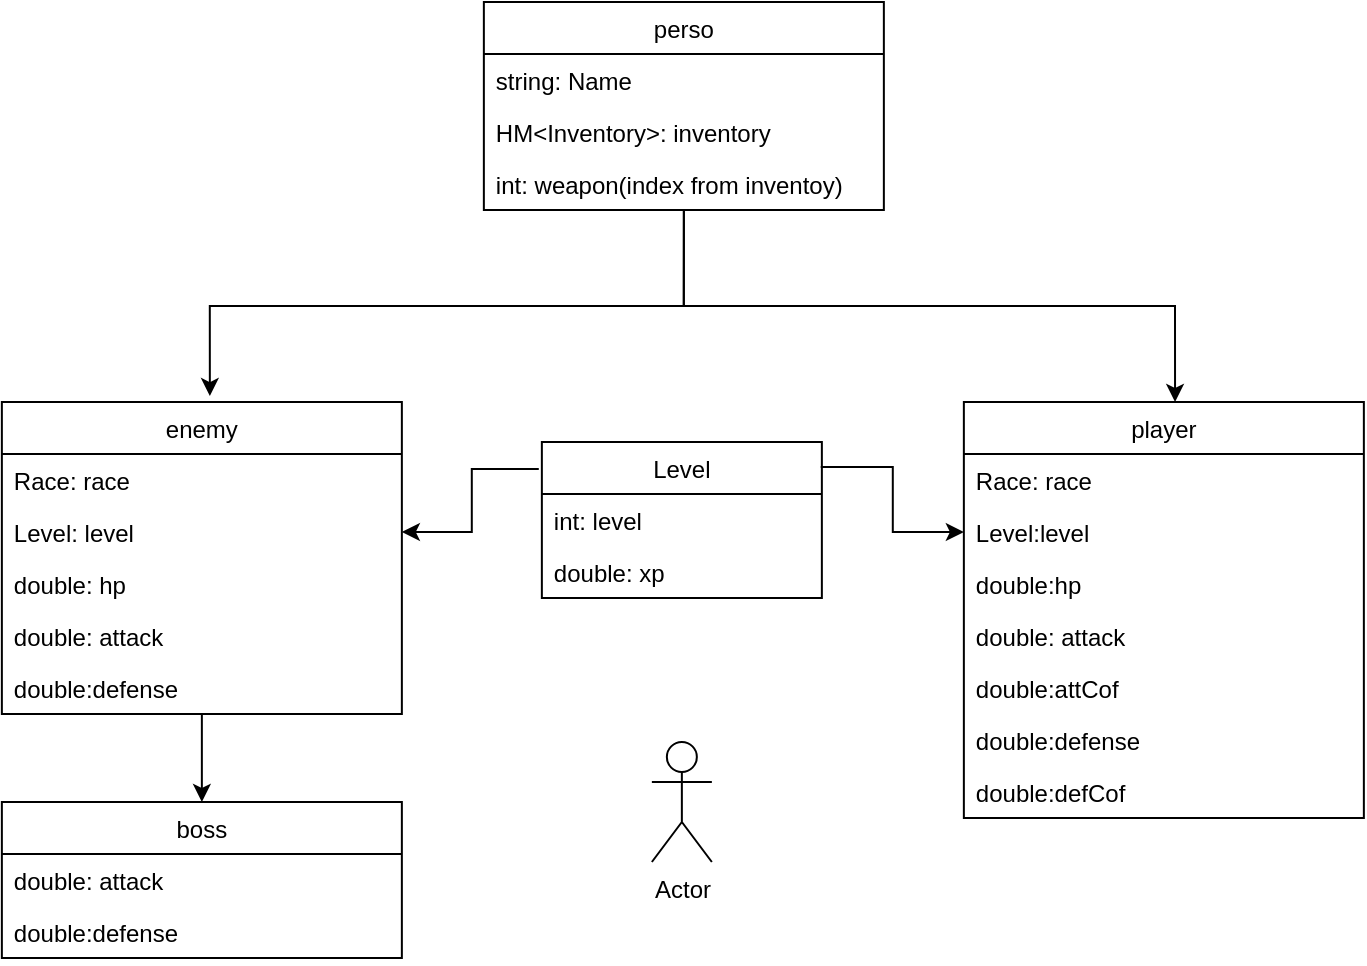 <mxfile version="20.5.3" type="embed" pages="3"><diagram id="C5RBs43oDa-KdzZeNtuy" name="person"><mxGraphModel dx="2220" dy="606" grid="1" gridSize="10" guides="1" tooltips="1" connect="1" arrows="1" fold="1" page="1" pageScale="1" pageWidth="827" pageHeight="1169" math="0" shadow="0"><root><mxCell id="WIyWlLk6GJQsqaUBKTNV-0"/><mxCell id="WIyWlLk6GJQsqaUBKTNV-1" parent="WIyWlLk6GJQsqaUBKTNV-0"/><mxCell id="73" style="edgeStyle=orthogonalEdgeStyle;rounded=0;orthogonalLoop=1;jettySize=auto;html=1;entryX=0.5;entryY=0;entryDx=0;entryDy=0;" parent="WIyWlLk6GJQsqaUBKTNV-1" edge="1"><mxGeometry relative="1" as="geometry"><mxPoint x="280.0" y="175.0" as="sourcePoint"/></mxGeometry></mxCell><mxCell id="336" style="edgeStyle=orthogonalEdgeStyle;rounded=0;orthogonalLoop=1;jettySize=auto;html=1;exitX=0.5;exitY=1;exitDx=0;exitDy=0;entryX=0.52;entryY=-0.019;entryDx=0;entryDy=0;entryPerimeter=0;" parent="WIyWlLk6GJQsqaUBKTNV-1" source="96" target="112" edge="1"><mxGeometry relative="1" as="geometry"/></mxCell><mxCell id="337" style="edgeStyle=orthogonalEdgeStyle;rounded=0;orthogonalLoop=1;jettySize=auto;html=1;exitX=0.5;exitY=1;exitDx=0;exitDy=0;entryX=0.528;entryY=0;entryDx=0;entryDy=0;entryPerimeter=0;" parent="WIyWlLk6GJQsqaUBKTNV-1" source="96" target="131" edge="1"><mxGeometry relative="1" as="geometry"/></mxCell><mxCell id="96" value="perso" style="swimlane;fontStyle=0;childLayout=stackLayout;horizontal=1;startSize=26;fillColor=none;horizontalStack=0;resizeParent=1;resizeParentMax=0;resizeLast=0;collapsible=1;marginBottom=0;" parent="WIyWlLk6GJQsqaUBKTNV-1" vertex="1"><mxGeometry x="320.93" y="170" width="200" height="104" as="geometry"/></mxCell><mxCell id="97" value="string: Name" style="text;strokeColor=none;fillColor=none;align=left;verticalAlign=top;spacingLeft=4;spacingRight=4;overflow=hidden;rotatable=0;points=[[0,0.5],[1,0.5]];portConstraint=eastwest;" parent="96" vertex="1"><mxGeometry y="26" width="200" height="26" as="geometry"/></mxCell><mxCell id="101" value="HM&lt;Inventory&gt;: inventory" style="text;strokeColor=none;fillColor=none;align=left;verticalAlign=top;spacingLeft=4;spacingRight=4;overflow=hidden;rotatable=0;points=[[0,0.5],[1,0.5]];portConstraint=eastwest;" parent="96" vertex="1"><mxGeometry y="52" width="200" height="26" as="geometry"/></mxCell><mxCell id="102" value="int: weapon(index from inventoy)" style="text;strokeColor=none;fillColor=none;align=left;verticalAlign=top;spacingLeft=4;spacingRight=4;overflow=hidden;rotatable=0;points=[[0,0.5],[1,0.5]];portConstraint=eastwest;" parent="96" vertex="1"><mxGeometry y="78" width="200" height="26" as="geometry"/></mxCell><mxCell id="151" value="" style="edgeStyle=orthogonalEdgeStyle;rounded=0;orthogonalLoop=1;jettySize=auto;html=1;" parent="WIyWlLk6GJQsqaUBKTNV-1" source="112" target="145" edge="1"><mxGeometry relative="1" as="geometry"/></mxCell><mxCell id="112" value="enemy" style="swimlane;fontStyle=0;childLayout=stackLayout;horizontal=1;startSize=26;fillColor=none;horizontalStack=0;resizeParent=1;resizeParentMax=0;resizeLast=0;collapsible=1;marginBottom=0;" parent="WIyWlLk6GJQsqaUBKTNV-1" vertex="1"><mxGeometry x="79.93" y="370" width="200" height="156" as="geometry"/></mxCell><mxCell id="117" value="Race: race" style="text;strokeColor=none;fillColor=none;align=left;verticalAlign=top;spacingLeft=4;spacingRight=4;overflow=hidden;rotatable=0;points=[[0,0.5],[1,0.5]];portConstraint=eastwest;" parent="112" vertex="1"><mxGeometry y="26" width="200" height="26" as="geometry"/></mxCell><mxCell id="98" value="Level: level" style="text;strokeColor=none;fillColor=none;align=left;verticalAlign=top;spacingLeft=4;spacingRight=4;overflow=hidden;rotatable=0;points=[[0,0.5],[1,0.5]];portConstraint=eastwest;" parent="112" vertex="1"><mxGeometry y="52" width="200" height="26" as="geometry"/></mxCell><mxCell id="99" value="double: hp" style="text;strokeColor=none;fillColor=none;align=left;verticalAlign=top;spacingLeft=4;spacingRight=4;overflow=hidden;rotatable=0;points=[[0,0.5],[1,0.5]];portConstraint=eastwest;" parent="112" vertex="1"><mxGeometry y="78" width="200" height="26" as="geometry"/></mxCell><mxCell id="127" value="double: attack" style="text;strokeColor=none;fillColor=none;align=left;verticalAlign=top;spacingLeft=4;spacingRight=4;overflow=hidden;rotatable=0;points=[[0,0.5],[1,0.5]];portConstraint=eastwest;" parent="112" vertex="1"><mxGeometry y="104" width="200" height="26" as="geometry"/></mxCell><mxCell id="129" value="double:defense" style="text;strokeColor=none;fillColor=none;align=left;verticalAlign=top;spacingLeft=4;spacingRight=4;overflow=hidden;rotatable=0;points=[[0,0.5],[1,0.5]];portConstraint=eastwest;" parent="112" vertex="1"><mxGeometry y="130" width="200" height="26" as="geometry"/></mxCell><mxCell id="131" value="player" style="swimlane;fontStyle=0;childLayout=stackLayout;horizontal=1;startSize=26;fillColor=none;horizontalStack=0;resizeParent=1;resizeParentMax=0;resizeLast=0;collapsible=1;marginBottom=0;" parent="WIyWlLk6GJQsqaUBKTNV-1" vertex="1"><mxGeometry x="560.93" y="370" width="200" height="208" as="geometry"/></mxCell><mxCell id="132" value="Race: race" style="text;strokeColor=none;fillColor=none;align=left;verticalAlign=top;spacingLeft=4;spacingRight=4;overflow=hidden;rotatable=0;points=[[0,0.5],[1,0.5]];portConstraint=eastwest;" parent="131" vertex="1"><mxGeometry y="26" width="200" height="26" as="geometry"/></mxCell><mxCell id="325" value="Level:level" style="text;strokeColor=none;fillColor=none;align=left;verticalAlign=top;spacingLeft=4;spacingRight=4;overflow=hidden;rotatable=0;points=[[0,0.5],[1,0.5]];portConstraint=eastwest;" parent="131" vertex="1"><mxGeometry y="52" width="200" height="26" as="geometry"/></mxCell><mxCell id="xANGY-mDnd3-DUMO9tf_-337" value="double:hp" style="text;strokeColor=none;fillColor=none;align=left;verticalAlign=top;spacingLeft=4;spacingRight=4;overflow=hidden;rotatable=0;points=[[0,0.5],[1,0.5]];portConstraint=eastwest;" parent="131" vertex="1"><mxGeometry y="78" width="200" height="26" as="geometry"/></mxCell><mxCell id="133" value="double: attack" style="text;strokeColor=none;fillColor=none;align=left;verticalAlign=top;spacingLeft=4;spacingRight=4;overflow=hidden;rotatable=0;points=[[0,0.5],[1,0.5]];portConstraint=eastwest;" parent="131" vertex="1"><mxGeometry y="104" width="200" height="26" as="geometry"/></mxCell><mxCell id="134" value="double:attCof" style="text;strokeColor=none;fillColor=none;align=left;verticalAlign=top;spacingLeft=4;spacingRight=4;overflow=hidden;rotatable=0;points=[[0,0.5],[1,0.5]];portConstraint=eastwest;" parent="131" vertex="1"><mxGeometry y="130" width="200" height="26" as="geometry"/></mxCell><mxCell id="135" value="double:defense" style="text;strokeColor=none;fillColor=none;align=left;verticalAlign=top;spacingLeft=4;spacingRight=4;overflow=hidden;rotatable=0;points=[[0,0.5],[1,0.5]];portConstraint=eastwest;" parent="131" vertex="1"><mxGeometry y="156" width="200" height="26" as="geometry"/></mxCell><mxCell id="136" value="double:defCof" style="text;strokeColor=none;fillColor=none;align=left;verticalAlign=top;spacingLeft=4;spacingRight=4;overflow=hidden;rotatable=0;points=[[0,0.5],[1,0.5]];portConstraint=eastwest;" parent="131" vertex="1"><mxGeometry y="182" width="200" height="26" as="geometry"/></mxCell><mxCell id="145" value="boss" style="swimlane;fontStyle=0;childLayout=stackLayout;horizontal=1;startSize=26;fillColor=none;horizontalStack=0;resizeParent=1;resizeParentMax=0;resizeLast=0;collapsible=1;marginBottom=0;" parent="WIyWlLk6GJQsqaUBKTNV-1" vertex="1"><mxGeometry x="79.93" y="570" width="200" height="78" as="geometry"/></mxCell><mxCell id="147" value="double: attack" style="text;strokeColor=none;fillColor=none;align=left;verticalAlign=top;spacingLeft=4;spacingRight=4;overflow=hidden;rotatable=0;points=[[0,0.5],[1,0.5]];portConstraint=eastwest;" parent="145" vertex="1"><mxGeometry y="26" width="200" height="26" as="geometry"/></mxCell><mxCell id="149" value="double:defense" style="text;strokeColor=none;fillColor=none;align=left;verticalAlign=top;spacingLeft=4;spacingRight=4;overflow=hidden;rotatable=0;points=[[0,0.5],[1,0.5]];portConstraint=eastwest;" parent="145" vertex="1"><mxGeometry y="52" width="200" height="26" as="geometry"/></mxCell><mxCell id="334" style="edgeStyle=orthogonalEdgeStyle;rounded=0;orthogonalLoop=1;jettySize=auto;html=1;exitX=-0.011;exitY=0.173;exitDx=0;exitDy=0;entryX=1;entryY=0.5;entryDx=0;entryDy=0;exitPerimeter=0;" parent="WIyWlLk6GJQsqaUBKTNV-1" source="326" target="98" edge="1"><mxGeometry relative="1" as="geometry"/></mxCell><mxCell id="335" style="edgeStyle=orthogonalEdgeStyle;rounded=0;orthogonalLoop=1;jettySize=auto;html=1;exitX=0.996;exitY=0.16;exitDx=0;exitDy=0;entryX=0;entryY=0.5;entryDx=0;entryDy=0;exitPerimeter=0;" parent="WIyWlLk6GJQsqaUBKTNV-1" source="326" target="325" edge="1"><mxGeometry relative="1" as="geometry"/></mxCell><mxCell id="326" value="Level" style="swimlane;fontStyle=0;childLayout=stackLayout;horizontal=1;startSize=26;fillColor=none;horizontalStack=0;resizeParent=1;resizeParentMax=0;resizeLast=0;collapsible=1;marginBottom=0;" parent="WIyWlLk6GJQsqaUBKTNV-1" vertex="1"><mxGeometry x="349.93" y="390" width="140" height="78" as="geometry"/></mxCell><mxCell id="327" value="int: level" style="text;strokeColor=none;fillColor=none;align=left;verticalAlign=top;spacingLeft=4;spacingRight=4;overflow=hidden;rotatable=0;points=[[0,0.5],[1,0.5]];portConstraint=eastwest;" parent="326" vertex="1"><mxGeometry y="26" width="140" height="26" as="geometry"/></mxCell><mxCell id="328" value="double: xp" style="text;strokeColor=none;fillColor=none;align=left;verticalAlign=top;spacingLeft=4;spacingRight=4;overflow=hidden;rotatable=0;points=[[0,0.5],[1,0.5]];portConstraint=eastwest;" parent="326" vertex="1"><mxGeometry y="52" width="140" height="26" as="geometry"/></mxCell><mxCell id="lFHYyqauc991xJf7eCY5-337" value="Actor" style="shape=umlActor;verticalLabelPosition=bottom;verticalAlign=top;html=1;" parent="WIyWlLk6GJQsqaUBKTNV-1" vertex="1"><mxGeometry x="404.93" y="540" width="30" height="60" as="geometry"/></mxCell></root></mxGraphModel></diagram><diagram id="duWiw703bRfVZkbHXo8S" name="Inventory(weapon,UItems)"><mxGraphModel dx="3070" dy="606" grid="1" gridSize="10" guides="1" tooltips="1" connect="1" arrows="1" fold="1" page="1" pageScale="1" pageWidth="850" pageHeight="1100" math="0" shadow="0"><root><mxCell id="0"/><mxCell id="1" parent="0"/><mxCell id="lkY52QnpI_cOLhnNYV2R-1" value="Axe" style="swimlane;fontStyle=0;childLayout=stackLayout;horizontal=1;startSize=26;fillColor=none;horizontalStack=0;resizeParent=1;resizeParentMax=0;resizeLast=0;collapsible=1;marginBottom=0;" parent="1" vertex="1"><mxGeometry x="-100" y="680" width="140" height="52" as="geometry"/></mxCell><mxCell id="lkY52QnpI_cOLhnNYV2R-2" value="double: attack 2.0" style="text;strokeColor=none;fillColor=none;align=left;verticalAlign=top;spacingLeft=4;spacingRight=4;overflow=hidden;rotatable=0;points=[[0,0.5],[1,0.5]];portConstraint=eastwest;" parent="lkY52QnpI_cOLhnNYV2R-1" vertex="1"><mxGeometry y="26" width="140" height="26" as="geometry"/></mxCell><mxCell id="lkY52QnpI_cOLhnNYV2R-3" value="Sword" style="swimlane;fontStyle=0;childLayout=stackLayout;horizontal=1;startSize=26;fillColor=none;horizontalStack=0;resizeParent=1;resizeParentMax=0;resizeLast=0;collapsible=1;marginBottom=0;" parent="1" vertex="1"><mxGeometry x="-240" y="680" width="140" height="52" as="geometry"/></mxCell><mxCell id="lkY52QnpI_cOLhnNYV2R-4" value="double: attack 4.0" style="text;strokeColor=none;fillColor=none;align=left;verticalAlign=top;spacingLeft=4;spacingRight=4;overflow=hidden;rotatable=0;points=[[0,0.5],[1,0.5]];portConstraint=eastwest;" parent="lkY52QnpI_cOLhnNYV2R-3" vertex="1"><mxGeometry y="26" width="140" height="26" as="geometry"/></mxCell><mxCell id="lkY52QnpI_cOLhnNYV2R-5" value="baculus" style="swimlane;fontStyle=0;childLayout=stackLayout;horizontal=1;startSize=26;fillColor=none;horizontalStack=0;resizeParent=1;resizeParentMax=0;resizeLast=0;collapsible=1;marginBottom=0;" parent="1" vertex="1"><mxGeometry x="-380" y="680" width="140" height="52" as="geometry"/></mxCell><mxCell id="lkY52QnpI_cOLhnNYV2R-6" value="double: attack 3.0" style="text;strokeColor=none;fillColor=none;align=left;verticalAlign=top;spacingLeft=4;spacingRight=4;overflow=hidden;rotatable=0;points=[[0,0.5],[1,0.5]];portConstraint=eastwest;" parent="lkY52QnpI_cOLhnNYV2R-5" vertex="1"><mxGeometry y="26" width="140" height="26" as="geometry"/></mxCell><mxCell id="lkY52QnpI_cOLhnNYV2R-7" value="Hammer" style="swimlane;fontStyle=0;childLayout=stackLayout;horizontal=1;startSize=26;fillColor=none;horizontalStack=0;resizeParent=1;resizeParentMax=0;resizeLast=0;collapsible=1;marginBottom=0;" parent="1" vertex="1"><mxGeometry x="-520" y="680" width="140" height="52" as="geometry"/></mxCell><mxCell id="lkY52QnpI_cOLhnNYV2R-8" value="double: attack 3.0" style="text;strokeColor=none;fillColor=none;align=left;verticalAlign=top;spacingLeft=4;spacingRight=4;overflow=hidden;rotatable=0;points=[[0,0.5],[1,0.5]];portConstraint=eastwest;" parent="lkY52QnpI_cOLhnNYV2R-7" vertex="1"><mxGeometry y="26" width="140" height="26" as="geometry"/></mxCell><mxCell id="lkY52QnpI_cOLhnNYV2R-9" style="edgeStyle=orthogonalEdgeStyle;rounded=0;orthogonalLoop=1;jettySize=auto;html=1;exitX=0.5;exitY=1;exitDx=0;exitDy=0;entryX=0.5;entryY=0;entryDx=0;entryDy=0;" parent="1" source="lkY52QnpI_cOLhnNYV2R-11" target="lkY52QnpI_cOLhnNYV2R-13" edge="1"><mxGeometry relative="1" as="geometry"/></mxCell><mxCell id="lkY52QnpI_cOLhnNYV2R-10" style="edgeStyle=orthogonalEdgeStyle;rounded=0;orthogonalLoop=1;jettySize=auto;html=1;exitX=0.5;exitY=1;exitDx=0;exitDy=0;entryX=0.5;entryY=0;entryDx=0;entryDy=0;" parent="1" source="lkY52QnpI_cOLhnNYV2R-11" target="lkY52QnpI_cOLhnNYV2R-21" edge="1"><mxGeometry relative="1" as="geometry"/></mxCell><mxCell id="lkY52QnpI_cOLhnNYV2R-11" value="«interface»&lt;br&gt;&lt;b&gt;Inventory&lt;/b&gt;" style="html=1;" parent="1" vertex="1"><mxGeometry x="80" y="330" width="110" height="60" as="geometry"/></mxCell><mxCell id="lkY52QnpI_cOLhnNYV2R-12" style="edgeStyle=orthogonalEdgeStyle;rounded=0;orthogonalLoop=1;jettySize=auto;html=1;exitX=0.5;exitY=1;exitDx=0;exitDy=0;entryX=1;entryY=0;entryDx=0;entryDy=0;" parent="1" source="lkY52QnpI_cOLhnNYV2R-13" target="lkY52QnpI_cOLhnNYV2R-5" edge="1"><mxGeometry relative="1" as="geometry"/></mxCell><mxCell id="lkY52QnpI_cOLhnNYV2R-13" value="interface weapon" style="swimlane;fontStyle=0;childLayout=stackLayout;horizontal=1;startSize=26;fillColor=none;horizontalStack=0;resizeParent=1;resizeParentMax=0;resizeLast=0;collapsible=1;marginBottom=0;" parent="1" vertex="1"><mxGeometry x="-40" y="470" width="140" height="130" as="geometry"/></mxCell><mxCell id="lkY52QnpI_cOLhnNYV2R-14" value="int: lvl" style="text;strokeColor=none;fillColor=none;align=left;verticalAlign=top;spacingLeft=4;spacingRight=4;overflow=hidden;rotatable=0;points=[[0,0.5],[1,0.5]];portConstraint=eastwest;" parent="lkY52QnpI_cOLhnNYV2R-13" vertex="1"><mxGeometry y="26" width="140" height="26" as="geometry"/></mxCell><mxCell id="lkY52QnpI_cOLhnNYV2R-15" value="double: hp" style="text;strokeColor=none;fillColor=none;align=left;verticalAlign=top;spacingLeft=4;spacingRight=4;overflow=hidden;rotatable=0;points=[[0,0.5],[1,0.5]];portConstraint=eastwest;" parent="lkY52QnpI_cOLhnNYV2R-13" vertex="1"><mxGeometry y="52" width="140" height="26" as="geometry"/></mxCell><mxCell id="lkY52QnpI_cOLhnNYV2R-16" value="double: attCof" style="text;strokeColor=none;fillColor=none;align=left;verticalAlign=top;spacingLeft=4;spacingRight=4;overflow=hidden;rotatable=0;points=[[0,0.5],[1,0.5]];portConstraint=eastwest;" parent="lkY52QnpI_cOLhnNYV2R-13" vertex="1"><mxGeometry y="78" width="140" height="26" as="geometry"/></mxCell><mxCell id="lkY52QnpI_cOLhnNYV2R-17" value="double: hpCof" style="text;strokeColor=none;fillColor=none;align=left;verticalAlign=top;spacingLeft=4;spacingRight=4;overflow=hidden;rotatable=0;points=[[0,0.5],[1,0.5]];portConstraint=eastwest;" parent="lkY52QnpI_cOLhnNYV2R-13" vertex="1"><mxGeometry y="104" width="140" height="26" as="geometry"/></mxCell><mxCell id="lkY52QnpI_cOLhnNYV2R-18" style="edgeStyle=orthogonalEdgeStyle;rounded=0;orthogonalLoop=1;jettySize=auto;html=1;exitX=0.5;exitY=1;exitDx=0;exitDy=0;entryX=0.5;entryY=0;entryDx=0;entryDy=0;" parent="1" source="lkY52QnpI_cOLhnNYV2R-21" target="lkY52QnpI_cOLhnNYV2R-23" edge="1"><mxGeometry relative="1" as="geometry"/></mxCell><mxCell id="lkY52QnpI_cOLhnNYV2R-19" style="edgeStyle=orthogonalEdgeStyle;rounded=0;orthogonalLoop=1;jettySize=auto;html=1;exitX=0.5;exitY=1;exitDx=0;exitDy=0;entryX=0.5;entryY=0;entryDx=0;entryDy=0;" parent="1" source="lkY52QnpI_cOLhnNYV2R-21" target="lkY52QnpI_cOLhnNYV2R-25" edge="1"><mxGeometry relative="1" as="geometry"/></mxCell><mxCell id="lkY52QnpI_cOLhnNYV2R-20" style="edgeStyle=orthogonalEdgeStyle;rounded=0;orthogonalLoop=1;jettySize=auto;html=1;exitX=0.5;exitY=1;exitDx=0;exitDy=0;entryX=0.5;entryY=0;entryDx=0;entryDy=0;" parent="1" source="lkY52QnpI_cOLhnNYV2R-21" target="lkY52QnpI_cOLhnNYV2R-27" edge="1"><mxGeometry relative="1" as="geometry"/></mxCell><mxCell id="lkY52QnpI_cOLhnNYV2R-21" value="interface UItems" style="swimlane;fontStyle=0;childLayout=stackLayout;horizontal=1;startSize=26;fillColor=none;horizontalStack=0;resizeParent=1;resizeParentMax=0;resizeLast=0;collapsible=1;marginBottom=0;" parent="1" vertex="1"><mxGeometry x="149" y="470" width="140" height="52" as="geometry"/></mxCell><mxCell id="lkY52QnpI_cOLhnNYV2R-22" value="int: coolDown(s)" style="text;strokeColor=none;fillColor=none;align=left;verticalAlign=top;spacingLeft=4;spacingRight=4;overflow=hidden;rotatable=0;points=[[0,0.5],[1,0.5]];portConstraint=eastwest;" parent="lkY52QnpI_cOLhnNYV2R-21" vertex="1"><mxGeometry y="26" width="140" height="26" as="geometry"/></mxCell><mxCell id="lkY52QnpI_cOLhnNYV2R-23" value="heal poison" style="swimlane;fontStyle=0;childLayout=stackLayout;horizontal=1;startSize=26;fillColor=none;horizontalStack=0;resizeParent=1;resizeParentMax=0;resizeLast=0;collapsible=1;marginBottom=0;" parent="1" vertex="1"><mxGeometry x="149" y="570" width="140" height="52" as="geometry"/></mxCell><mxCell id="lkY52QnpI_cOLhnNYV2R-24" value="int: ToHeal" style="text;strokeColor=none;fillColor=none;align=left;verticalAlign=top;spacingLeft=4;spacingRight=4;overflow=hidden;rotatable=0;points=[[0,0.5],[1,0.5]];portConstraint=eastwest;" parent="lkY52QnpI_cOLhnNYV2R-23" vertex="1"><mxGeometry y="26" width="140" height="26" as="geometry"/></mxCell><mxCell id="lkY52QnpI_cOLhnNYV2R-25" value="attack poison" style="swimlane;fontStyle=0;childLayout=stackLayout;horizontal=1;startSize=26;fillColor=none;horizontalStack=0;resizeParent=1;resizeParentMax=0;resizeLast=0;collapsible=1;marginBottom=0;" parent="1" vertex="1"><mxGeometry x="289" y="570" width="140" height="52" as="geometry"/></mxCell><mxCell id="lkY52QnpI_cOLhnNYV2R-26" value="double: ToAtk" style="text;strokeColor=none;fillColor=none;align=left;verticalAlign=top;spacingLeft=4;spacingRight=4;overflow=hidden;rotatable=0;points=[[0,0.5],[1,0.5]];portConstraint=eastwest;" parent="lkY52QnpI_cOLhnNYV2R-25" vertex="1"><mxGeometry y="26" width="140" height="26" as="geometry"/></mxCell><mxCell id="lkY52QnpI_cOLhnNYV2R-27" value="defence poison" style="swimlane;fontStyle=0;childLayout=stackLayout;horizontal=1;startSize=26;fillColor=none;horizontalStack=0;resizeParent=1;resizeParentMax=0;resizeLast=0;collapsible=1;marginBottom=0;" parent="1" vertex="1"><mxGeometry x="430" y="570" width="140" height="52" as="geometry"/></mxCell><mxCell id="lkY52QnpI_cOLhnNYV2R-28" value="double: ToDef" style="text;strokeColor=none;fillColor=none;align=left;verticalAlign=top;spacingLeft=4;spacingRight=4;overflow=hidden;rotatable=0;points=[[0,0.5],[1,0.5]];portConstraint=eastwest;" parent="lkY52QnpI_cOLhnNYV2R-27" vertex="1"><mxGeometry y="26" width="140" height="26" as="geometry"/></mxCell><mxCell id="YFVmR63cWwjQO9s-d1Ht-1" value="Actor" style="shape=umlActor;verticalLabelPosition=bottom;verticalAlign=top;html=1;outlineConnect=0;" vertex="1" parent="1"><mxGeometry x="-325" y="390" width="30" height="60" as="geometry"/></mxCell></root></mxGraphModel></diagram><diagram id="chtflK9mRNw5Y9Tt7oOp" name="rase"><mxGraphModel dx="1279" dy="534" grid="1" gridSize="10" guides="1" tooltips="1" connect="1" arrows="1" fold="1" page="1" pageScale="1" pageWidth="850" pageHeight="1100" math="0" shadow="0"><root><mxCell id="0"/><mxCell id="1" parent="0"/><mxCell id="2P50frNc_rhibCdpYmj--1" value="Human" style="swimlane;fontStyle=1;align=center;verticalAlign=top;childLayout=stackLayout;horizontal=1;startSize=26;horizontalStack=0;resizeParent=1;resizeParentMax=0;resizeLast=0;collapsible=1;marginBottom=0;" vertex="1" parent="1"><mxGeometry x="110" y="360" width="160" height="208" as="geometry"/></mxCell><mxCell id="2P50frNc_rhibCdpYmj--2" value="slots in inv: 10" style="text;strokeColor=none;fillColor=none;align=left;verticalAlign=top;spacingLeft=4;spacingRight=4;overflow=hidden;rotatable=0;points=[[0,0.5],[1,0.5]];portConstraint=eastwest;" vertex="1" parent="2P50frNc_rhibCdpYmj--1"><mxGeometry y="26" width="160" height="26" as="geometry"/></mxCell><mxCell id="2P50frNc_rhibCdpYmj--3" value="hp: 100.0" style="text;strokeColor=none;fillColor=none;align=left;verticalAlign=top;spacingLeft=4;spacingRight=4;overflow=hidden;rotatable=0;points=[[0,0.5],[1,0.5]];portConstraint=eastwest;" vertex="1" parent="2P50frNc_rhibCdpYmj--1"><mxGeometry y="52" width="160" height="26" as="geometry"/></mxCell><mxCell id="2P50frNc_rhibCdpYmj--4" value="hp for lvl: x1.1" style="text;strokeColor=none;fillColor=none;align=left;verticalAlign=top;spacingLeft=4;spacingRight=4;overflow=hidden;rotatable=0;points=[[0,0.5],[1,0.5]];portConstraint=eastwest;" vertex="1" parent="2P50frNc_rhibCdpYmj--1"><mxGeometry y="78" width="160" height="26" as="geometry"/></mxCell><mxCell id="2P50frNc_rhibCdpYmj--5" value="Attack: 1.0" style="text;strokeColor=none;fillColor=none;align=left;verticalAlign=top;spacingLeft=4;spacingRight=4;overflow=hidden;rotatable=0;points=[[0,0.5],[1,0.5]];portConstraint=eastwest;" vertex="1" parent="2P50frNc_rhibCdpYmj--1"><mxGeometry y="104" width="160" height="26" as="geometry"/></mxCell><mxCell id="2P50frNc_rhibCdpYmj--6" value="atk for lvl: x2.0" style="text;strokeColor=none;fillColor=none;align=left;verticalAlign=top;spacingLeft=4;spacingRight=4;overflow=hidden;rotatable=0;points=[[0,0.5],[1,0.5]];portConstraint=eastwest;" vertex="1" parent="2P50frNc_rhibCdpYmj--1"><mxGeometry y="130" width="160" height="26" as="geometry"/></mxCell><mxCell id="2P50frNc_rhibCdpYmj--7" value="def: 5.0" style="text;strokeColor=none;fillColor=none;align=left;verticalAlign=top;spacingLeft=4;spacingRight=4;overflow=hidden;rotatable=0;points=[[0,0.5],[1,0.5]];portConstraint=eastwest;" vertex="1" parent="2P50frNc_rhibCdpYmj--1"><mxGeometry y="156" width="160" height="26" as="geometry"/></mxCell><mxCell id="2P50frNc_rhibCdpYmj--8" value="def for lvl: x1.5" style="text;strokeColor=none;fillColor=none;align=left;verticalAlign=top;spacingLeft=4;spacingRight=4;overflow=hidden;rotatable=0;points=[[0,0.5],[1,0.5]];portConstraint=eastwest;" vertex="1" parent="2P50frNc_rhibCdpYmj--1"><mxGeometry y="182" width="160" height="26" as="geometry"/></mxCell><mxCell id="2P50frNc_rhibCdpYmj--9" value="gnome" style="swimlane;fontStyle=1;align=center;verticalAlign=top;childLayout=stackLayout;horizontal=1;startSize=26;horizontalStack=0;resizeParent=1;resizeParentMax=0;resizeLast=0;collapsible=1;marginBottom=0;" vertex="1" parent="1"><mxGeometry x="270" y="360" width="160" height="208" as="geometry"/></mxCell><mxCell id="2P50frNc_rhibCdpYmj--10" value="slots in inv: 7" style="text;strokeColor=none;fillColor=none;align=left;verticalAlign=top;spacingLeft=4;spacingRight=4;overflow=hidden;rotatable=0;points=[[0,0.5],[1,0.5]];portConstraint=eastwest;" vertex="1" parent="2P50frNc_rhibCdpYmj--9"><mxGeometry y="26" width="160" height="26" as="geometry"/></mxCell><mxCell id="2P50frNc_rhibCdpYmj--11" value="hp: 120.0" style="text;strokeColor=none;fillColor=none;align=left;verticalAlign=top;spacingLeft=4;spacingRight=4;overflow=hidden;rotatable=0;points=[[0,0.5],[1,0.5]];portConstraint=eastwest;" vertex="1" parent="2P50frNc_rhibCdpYmj--9"><mxGeometry y="52" width="160" height="26" as="geometry"/></mxCell><mxCell id="2P50frNc_rhibCdpYmj--12" value="hp for lvl: x1.5" style="text;strokeColor=none;fillColor=none;align=left;verticalAlign=top;spacingLeft=4;spacingRight=4;overflow=hidden;rotatable=0;points=[[0,0.5],[1,0.5]];portConstraint=eastwest;" vertex="1" parent="2P50frNc_rhibCdpYmj--9"><mxGeometry y="78" width="160" height="26" as="geometry"/></mxCell><mxCell id="2P50frNc_rhibCdpYmj--13" value="Attack: 3.0" style="text;strokeColor=none;fillColor=none;align=left;verticalAlign=top;spacingLeft=4;spacingRight=4;overflow=hidden;rotatable=0;points=[[0,0.5],[1,0.5]];portConstraint=eastwest;" vertex="1" parent="2P50frNc_rhibCdpYmj--9"><mxGeometry y="104" width="160" height="26" as="geometry"/></mxCell><mxCell id="2P50frNc_rhibCdpYmj--14" value="atk for lvl: x1.5" style="text;strokeColor=none;fillColor=none;align=left;verticalAlign=top;spacingLeft=4;spacingRight=4;overflow=hidden;rotatable=0;points=[[0,0.5],[1,0.5]];portConstraint=eastwest;" vertex="1" parent="2P50frNc_rhibCdpYmj--9"><mxGeometry y="130" width="160" height="26" as="geometry"/></mxCell><mxCell id="2P50frNc_rhibCdpYmj--15" value="def: 2.0" style="text;strokeColor=none;fillColor=none;align=left;verticalAlign=top;spacingLeft=4;spacingRight=4;overflow=hidden;rotatable=0;points=[[0,0.5],[1,0.5]];portConstraint=eastwest;" vertex="1" parent="2P50frNc_rhibCdpYmj--9"><mxGeometry y="156" width="160" height="26" as="geometry"/></mxCell><mxCell id="2P50frNc_rhibCdpYmj--16" value="def for lvl: x2.5" style="text;strokeColor=none;fillColor=none;align=left;verticalAlign=top;spacingLeft=4;spacingRight=4;overflow=hidden;rotatable=0;points=[[0,0.5],[1,0.5]];portConstraint=eastwest;" vertex="1" parent="2P50frNc_rhibCdpYmj--9"><mxGeometry y="182" width="160" height="26" as="geometry"/></mxCell><mxCell id="2P50frNc_rhibCdpYmj--17" value="elf" style="swimlane;fontStyle=1;align=center;verticalAlign=top;childLayout=stackLayout;horizontal=1;startSize=26;horizontalStack=0;resizeParent=1;resizeParentMax=0;resizeLast=0;collapsible=1;marginBottom=0;" vertex="1" parent="1"><mxGeometry x="430" y="360" width="160" height="208" as="geometry"/></mxCell><mxCell id="2P50frNc_rhibCdpYmj--18" value="slots in inv: 5" style="text;strokeColor=none;fillColor=none;align=left;verticalAlign=top;spacingLeft=4;spacingRight=4;overflow=hidden;rotatable=0;points=[[0,0.5],[1,0.5]];portConstraint=eastwest;" vertex="1" parent="2P50frNc_rhibCdpYmj--17"><mxGeometry y="26" width="160" height="26" as="geometry"/></mxCell><mxCell id="2P50frNc_rhibCdpYmj--19" value="hp: 70.0" style="text;strokeColor=none;fillColor=none;align=left;verticalAlign=top;spacingLeft=4;spacingRight=4;overflow=hidden;rotatable=0;points=[[0,0.5],[1,0.5]];portConstraint=eastwest;" vertex="1" parent="2P50frNc_rhibCdpYmj--17"><mxGeometry y="52" width="160" height="26" as="geometry"/></mxCell><mxCell id="2P50frNc_rhibCdpYmj--20" value="hp for lvl: x1.7" style="text;strokeColor=none;fillColor=none;align=left;verticalAlign=top;spacingLeft=4;spacingRight=4;overflow=hidden;rotatable=0;points=[[0,0.5],[1,0.5]];portConstraint=eastwest;" vertex="1" parent="2P50frNc_rhibCdpYmj--17"><mxGeometry y="78" width="160" height="26" as="geometry"/></mxCell><mxCell id="2P50frNc_rhibCdpYmj--21" value="Attack: 2.0" style="text;strokeColor=none;fillColor=none;align=left;verticalAlign=top;spacingLeft=4;spacingRight=4;overflow=hidden;rotatable=0;points=[[0,0.5],[1,0.5]];portConstraint=eastwest;" vertex="1" parent="2P50frNc_rhibCdpYmj--17"><mxGeometry y="104" width="160" height="26" as="geometry"/></mxCell><mxCell id="2P50frNc_rhibCdpYmj--22" value="atk for lvl: x2.5" style="text;strokeColor=none;fillColor=none;align=left;verticalAlign=top;spacingLeft=4;spacingRight=4;overflow=hidden;rotatable=0;points=[[0,0.5],[1,0.5]];portConstraint=eastwest;" vertex="1" parent="2P50frNc_rhibCdpYmj--17"><mxGeometry y="130" width="160" height="26" as="geometry"/></mxCell><mxCell id="2P50frNc_rhibCdpYmj--23" value="def: 1.0" style="text;strokeColor=none;fillColor=none;align=left;verticalAlign=top;spacingLeft=4;spacingRight=4;overflow=hidden;rotatable=0;points=[[0,0.5],[1,0.5]];portConstraint=eastwest;" vertex="1" parent="2P50frNc_rhibCdpYmj--17"><mxGeometry y="156" width="160" height="26" as="geometry"/></mxCell><mxCell id="2P50frNc_rhibCdpYmj--24" value="def for lvl: x2.0" style="text;strokeColor=none;fillColor=none;align=left;verticalAlign=top;spacingLeft=4;spacingRight=4;overflow=hidden;rotatable=0;points=[[0,0.5],[1,0.5]];portConstraint=eastwest;" vertex="1" parent="2P50frNc_rhibCdpYmj--17"><mxGeometry y="182" width="160" height="26" as="geometry"/></mxCell><mxCell id="2P50frNc_rhibCdpYmj--25" value="orc" style="swimlane;fontStyle=1;align=center;verticalAlign=top;childLayout=stackLayout;horizontal=1;startSize=26;horizontalStack=0;resizeParent=1;resizeParentMax=0;resizeLast=0;collapsible=1;marginBottom=0;" vertex="1" parent="1"><mxGeometry x="591.0" y="360" width="160" height="208" as="geometry"/></mxCell><mxCell id="2P50frNc_rhibCdpYmj--26" value="slots in inv: 15" style="text;strokeColor=none;fillColor=none;align=left;verticalAlign=top;spacingLeft=4;spacingRight=4;overflow=hidden;rotatable=0;points=[[0,0.5],[1,0.5]];portConstraint=eastwest;" vertex="1" parent="2P50frNc_rhibCdpYmj--25"><mxGeometry y="26" width="160" height="26" as="geometry"/></mxCell><mxCell id="2P50frNc_rhibCdpYmj--27" value="hp: 150.0" style="text;strokeColor=none;fillColor=none;align=left;verticalAlign=top;spacingLeft=4;spacingRight=4;overflow=hidden;rotatable=0;points=[[0,0.5],[1,0.5]];portConstraint=eastwest;" vertex="1" parent="2P50frNc_rhibCdpYmj--25"><mxGeometry y="52" width="160" height="26" as="geometry"/></mxCell><mxCell id="2P50frNc_rhibCdpYmj--28" value="hp for lvl: x1.0" style="text;strokeColor=none;fillColor=none;align=left;verticalAlign=top;spacingLeft=4;spacingRight=4;overflow=hidden;rotatable=0;points=[[0,0.5],[1,0.5]];portConstraint=eastwest;" vertex="1" parent="2P50frNc_rhibCdpYmj--25"><mxGeometry y="78" width="160" height="26" as="geometry"/></mxCell><mxCell id="2P50frNc_rhibCdpYmj--29" value="Attack: 5.0" style="text;strokeColor=none;fillColor=none;align=left;verticalAlign=top;spacingLeft=4;spacingRight=4;overflow=hidden;rotatable=0;points=[[0,0.5],[1,0.5]];portConstraint=eastwest;" vertex="1" parent="2P50frNc_rhibCdpYmj--25"><mxGeometry y="104" width="160" height="26" as="geometry"/></mxCell><mxCell id="2P50frNc_rhibCdpYmj--30" value="atk for lvl: x1.1" style="text;strokeColor=none;fillColor=none;align=left;verticalAlign=top;spacingLeft=4;spacingRight=4;overflow=hidden;rotatable=0;points=[[0,0.5],[1,0.5]];portConstraint=eastwest;" vertex="1" parent="2P50frNc_rhibCdpYmj--25"><mxGeometry y="130" width="160" height="26" as="geometry"/></mxCell><mxCell id="2P50frNc_rhibCdpYmj--31" value="def: 8.0" style="text;strokeColor=none;fillColor=none;align=left;verticalAlign=top;spacingLeft=4;spacingRight=4;overflow=hidden;rotatable=0;points=[[0,0.5],[1,0.5]];portConstraint=eastwest;" vertex="1" parent="2P50frNc_rhibCdpYmj--25"><mxGeometry y="156" width="160" height="26" as="geometry"/></mxCell><mxCell id="2P50frNc_rhibCdpYmj--32" value="def for lvl: x1.1" style="text;strokeColor=none;fillColor=none;align=left;verticalAlign=top;spacingLeft=4;spacingRight=4;overflow=hidden;rotatable=0;points=[[0,0.5],[1,0.5]];portConstraint=eastwest;" vertex="1" parent="2P50frNc_rhibCdpYmj--25"><mxGeometry y="182" width="160" height="26" as="geometry"/></mxCell><mxCell id="2P50frNc_rhibCdpYmj--33" value="intefaces" style="rounded=0;whiteSpace=wrap;html=1;" vertex="1" parent="1"><mxGeometry x="110" y="320" width="640" height="40" as="geometry"/></mxCell></root></mxGraphModel></diagram></mxfile>